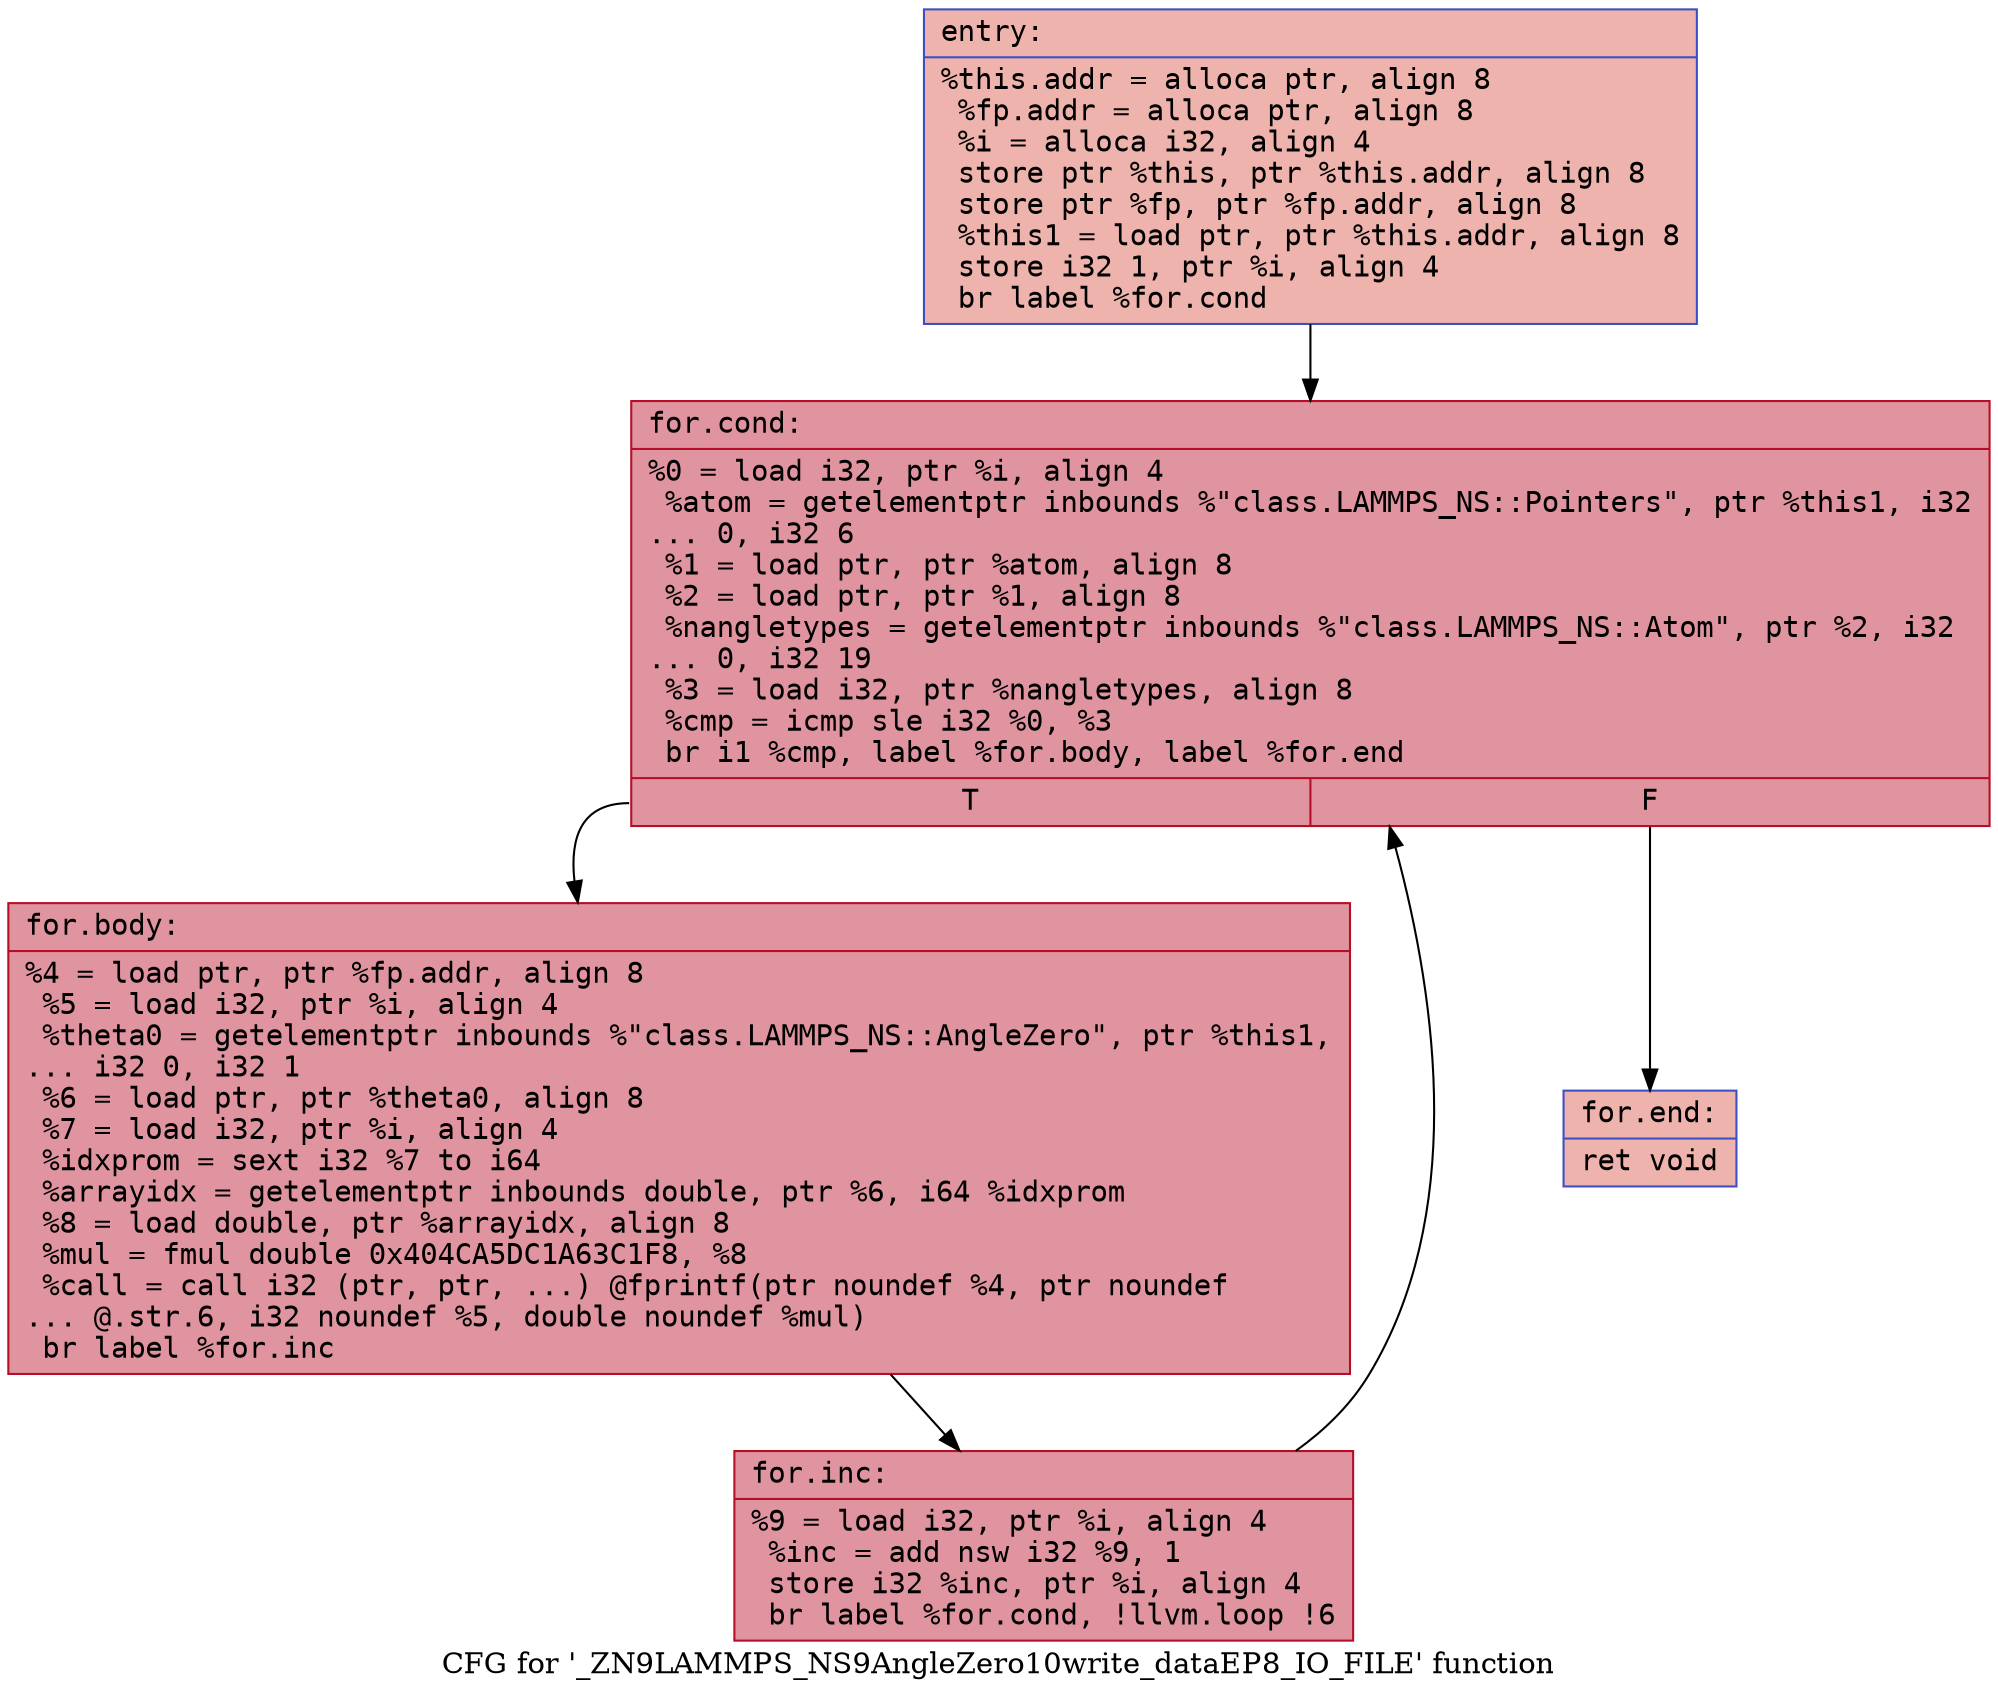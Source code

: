 digraph "CFG for '_ZN9LAMMPS_NS9AngleZero10write_dataEP8_IO_FILE' function" {
	label="CFG for '_ZN9LAMMPS_NS9AngleZero10write_dataEP8_IO_FILE' function";

	Node0x55d6952c6820 [shape=record,color="#3d50c3ff", style=filled, fillcolor="#d6524470" fontname="Courier",label="{entry:\l|  %this.addr = alloca ptr, align 8\l  %fp.addr = alloca ptr, align 8\l  %i = alloca i32, align 4\l  store ptr %this, ptr %this.addr, align 8\l  store ptr %fp, ptr %fp.addr, align 8\l  %this1 = load ptr, ptr %this.addr, align 8\l  store i32 1, ptr %i, align 4\l  br label %for.cond\l}"];
	Node0x55d6952c6820 -> Node0x55d6952c6aa0[tooltip="entry -> for.cond\nProbability 100.00%" ];
	Node0x55d6952c6aa0 [shape=record,color="#b70d28ff", style=filled, fillcolor="#b70d2870" fontname="Courier",label="{for.cond:\l|  %0 = load i32, ptr %i, align 4\l  %atom = getelementptr inbounds %\"class.LAMMPS_NS::Pointers\", ptr %this1, i32\l... 0, i32 6\l  %1 = load ptr, ptr %atom, align 8\l  %2 = load ptr, ptr %1, align 8\l  %nangletypes = getelementptr inbounds %\"class.LAMMPS_NS::Atom\", ptr %2, i32\l... 0, i32 19\l  %3 = load i32, ptr %nangletypes, align 8\l  %cmp = icmp sle i32 %0, %3\l  br i1 %cmp, label %for.body, label %for.end\l|{<s0>T|<s1>F}}"];
	Node0x55d6952c6aa0:s0 -> Node0x55d6952c7010[tooltip="for.cond -> for.body\nProbability 96.88%" ];
	Node0x55d6952c6aa0:s1 -> Node0x55d6952c7090[tooltip="for.cond -> for.end\nProbability 3.12%" ];
	Node0x55d6952c7010 [shape=record,color="#b70d28ff", style=filled, fillcolor="#b70d2870" fontname="Courier",label="{for.body:\l|  %4 = load ptr, ptr %fp.addr, align 8\l  %5 = load i32, ptr %i, align 4\l  %theta0 = getelementptr inbounds %\"class.LAMMPS_NS::AngleZero\", ptr %this1,\l... i32 0, i32 1\l  %6 = load ptr, ptr %theta0, align 8\l  %7 = load i32, ptr %i, align 4\l  %idxprom = sext i32 %7 to i64\l  %arrayidx = getelementptr inbounds double, ptr %6, i64 %idxprom\l  %8 = load double, ptr %arrayidx, align 8\l  %mul = fmul double 0x404CA5DC1A63C1F8, %8\l  %call = call i32 (ptr, ptr, ...) @fprintf(ptr noundef %4, ptr noundef\l... @.str.6, i32 noundef %5, double noundef %mul)\l  br label %for.inc\l}"];
	Node0x55d6952c7010 -> Node0x55d6952c79e0[tooltip="for.body -> for.inc\nProbability 100.00%" ];
	Node0x55d6952c79e0 [shape=record,color="#b70d28ff", style=filled, fillcolor="#b70d2870" fontname="Courier",label="{for.inc:\l|  %9 = load i32, ptr %i, align 4\l  %inc = add nsw i32 %9, 1\l  store i32 %inc, ptr %i, align 4\l  br label %for.cond, !llvm.loop !6\l}"];
	Node0x55d6952c79e0 -> Node0x55d6952c6aa0[tooltip="for.inc -> for.cond\nProbability 100.00%" ];
	Node0x55d6952c7090 [shape=record,color="#3d50c3ff", style=filled, fillcolor="#d6524470" fontname="Courier",label="{for.end:\l|  ret void\l}"];
}
